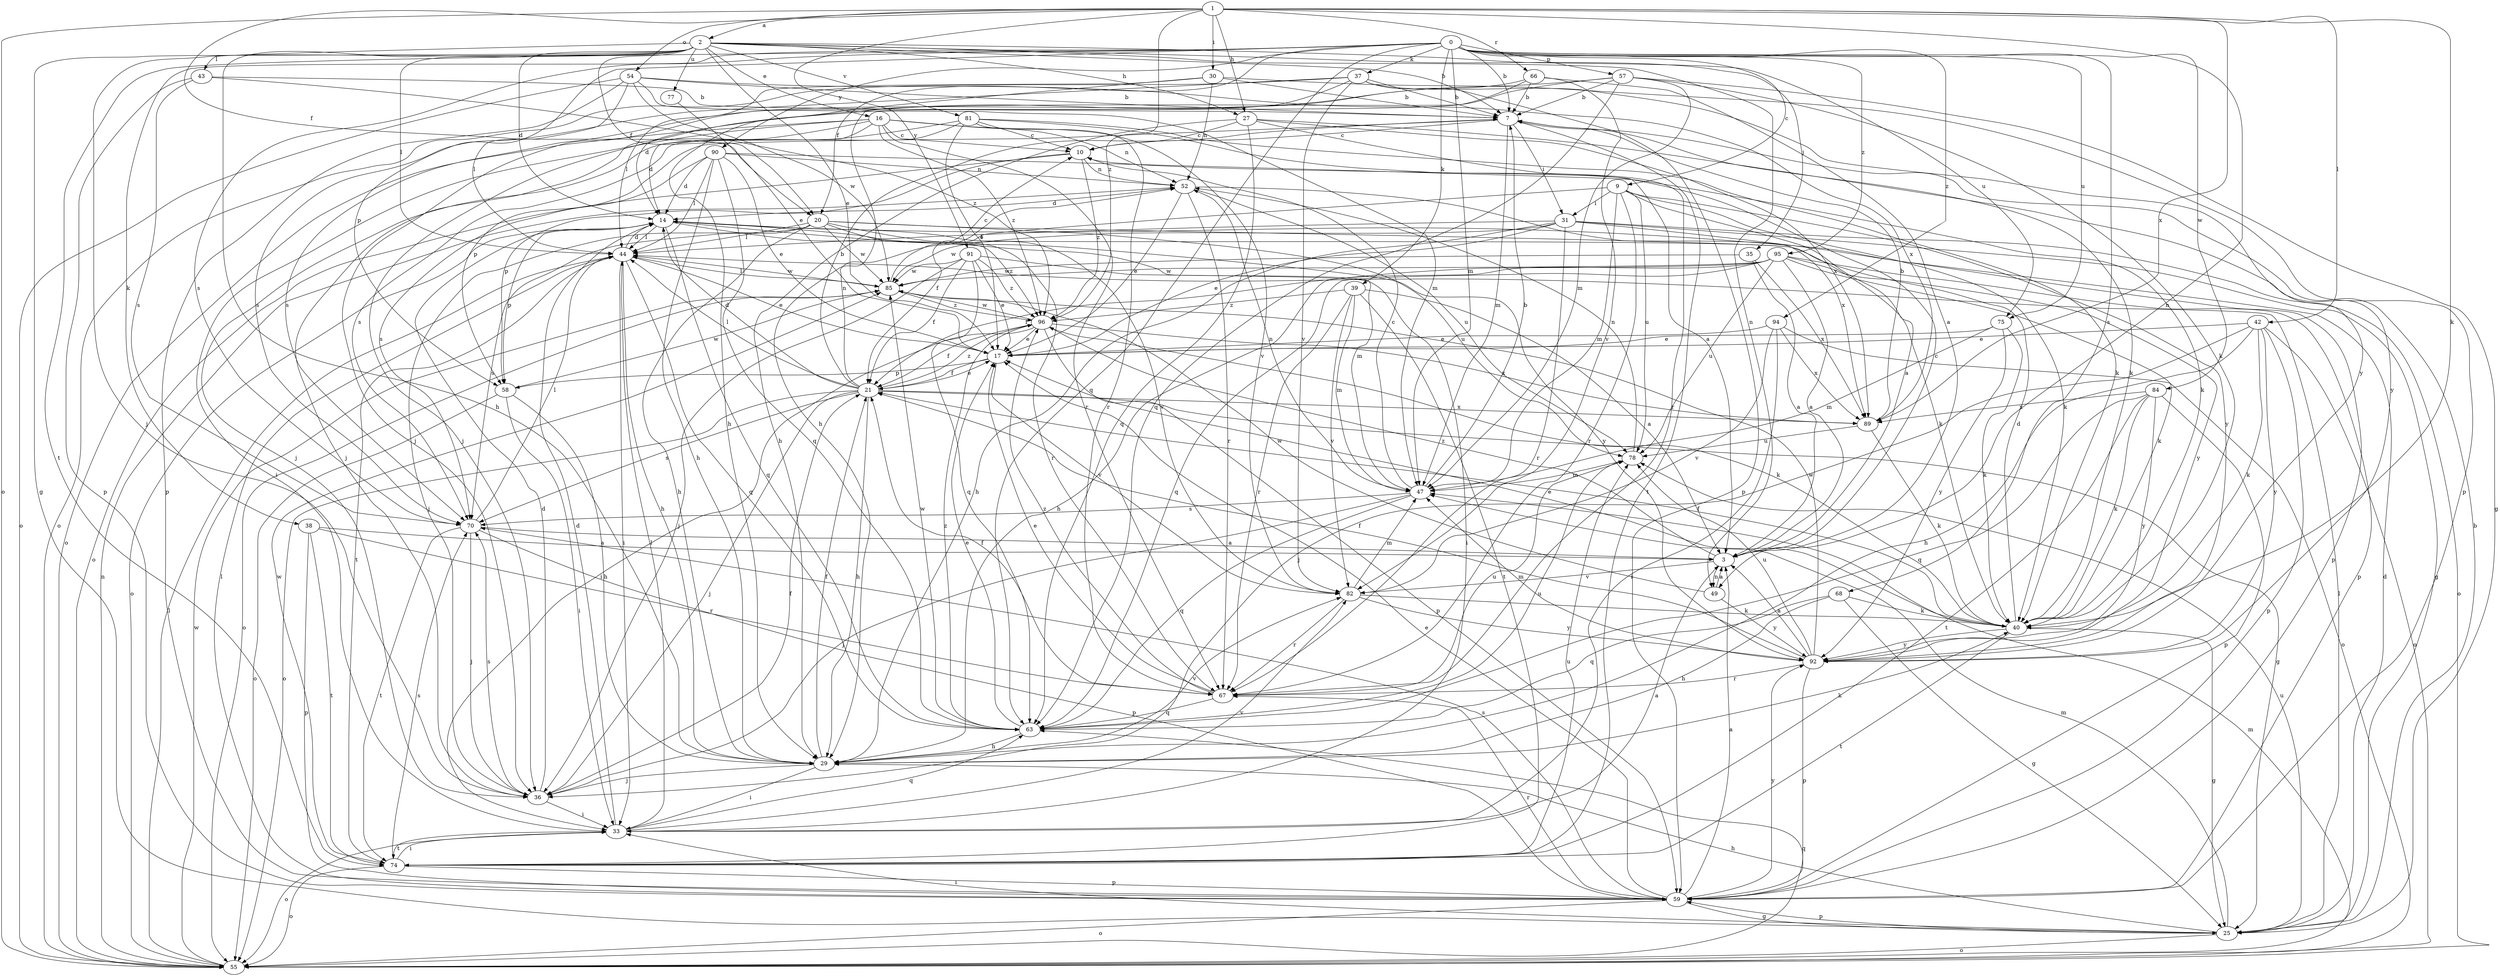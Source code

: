 strict digraph  {
0;
1;
2;
3;
7;
9;
10;
14;
16;
17;
20;
21;
25;
27;
29;
30;
31;
33;
35;
36;
37;
38;
39;
40;
42;
43;
44;
47;
49;
52;
54;
55;
57;
58;
59;
63;
66;
67;
68;
70;
74;
75;
77;
78;
81;
82;
84;
85;
89;
90;
91;
92;
94;
95;
96;
0 -> 7  [label=b];
0 -> 9  [label=c];
0 -> 20  [label=f];
0 -> 37  [label=k];
0 -> 38  [label=k];
0 -> 39  [label=k];
0 -> 47  [label=m];
0 -> 57  [label=p];
0 -> 58  [label=p];
0 -> 63  [label=q];
0 -> 68  [label=s];
0 -> 70  [label=s];
0 -> 74  [label=t];
0 -> 75  [label=u];
0 -> 84  [label=w];
0 -> 90  [label=y];
0 -> 94  [label=z];
0 -> 95  [label=z];
1 -> 2  [label=a];
1 -> 20  [label=f];
1 -> 27  [label=h];
1 -> 30  [label=i];
1 -> 40  [label=k];
1 -> 42  [label=l];
1 -> 49  [label=n];
1 -> 54  [label=o];
1 -> 55  [label=o];
1 -> 66  [label=r];
1 -> 89  [label=x];
1 -> 91  [label=y];
1 -> 96  [label=z];
2 -> 7  [label=b];
2 -> 14  [label=d];
2 -> 16  [label=e];
2 -> 17  [label=e];
2 -> 20  [label=f];
2 -> 25  [label=g];
2 -> 27  [label=h];
2 -> 29  [label=h];
2 -> 35  [label=j];
2 -> 36  [label=j];
2 -> 43  [label=l];
2 -> 44  [label=l];
2 -> 49  [label=n];
2 -> 75  [label=u];
2 -> 77  [label=u];
2 -> 81  [label=v];
3 -> 10  [label=c];
3 -> 49  [label=n];
3 -> 82  [label=v];
3 -> 96  [label=z];
7 -> 10  [label=c];
7 -> 31  [label=i];
7 -> 40  [label=k];
7 -> 47  [label=m];
7 -> 58  [label=p];
7 -> 74  [label=t];
9 -> 3  [label=a];
9 -> 21  [label=f];
9 -> 31  [label=i];
9 -> 40  [label=k];
9 -> 47  [label=m];
9 -> 67  [label=r];
9 -> 78  [label=u];
9 -> 92  [label=y];
10 -> 52  [label=n];
10 -> 55  [label=o];
10 -> 58  [label=p];
10 -> 96  [label=z];
14 -> 44  [label=l];
14 -> 47  [label=m];
14 -> 55  [label=o];
14 -> 58  [label=p];
14 -> 63  [label=q];
14 -> 92  [label=y];
14 -> 96  [label=z];
16 -> 10  [label=c];
16 -> 14  [label=d];
16 -> 33  [label=i];
16 -> 36  [label=j];
16 -> 52  [label=n];
16 -> 55  [label=o];
16 -> 67  [label=r];
16 -> 82  [label=v];
16 -> 96  [label=z];
17 -> 21  [label=f];
17 -> 58  [label=p];
17 -> 82  [label=v];
20 -> 29  [label=h];
20 -> 36  [label=j];
20 -> 40  [label=k];
20 -> 44  [label=l];
20 -> 67  [label=r];
20 -> 70  [label=s];
20 -> 78  [label=u];
20 -> 82  [label=v];
20 -> 85  [label=w];
21 -> 7  [label=b];
21 -> 14  [label=d];
21 -> 17  [label=e];
21 -> 25  [label=g];
21 -> 29  [label=h];
21 -> 36  [label=j];
21 -> 44  [label=l];
21 -> 52  [label=n];
21 -> 55  [label=o];
21 -> 70  [label=s];
21 -> 89  [label=x];
21 -> 96  [label=z];
25 -> 7  [label=b];
25 -> 14  [label=d];
25 -> 29  [label=h];
25 -> 33  [label=i];
25 -> 44  [label=l];
25 -> 47  [label=m];
25 -> 55  [label=o];
25 -> 59  [label=p];
25 -> 78  [label=u];
27 -> 10  [label=c];
27 -> 29  [label=h];
27 -> 63  [label=q];
27 -> 67  [label=r];
27 -> 89  [label=x];
27 -> 92  [label=y];
29 -> 21  [label=f];
29 -> 33  [label=i];
29 -> 36  [label=j];
29 -> 40  [label=k];
29 -> 82  [label=v];
30 -> 7  [label=b];
30 -> 29  [label=h];
30 -> 44  [label=l];
30 -> 52  [label=n];
30 -> 59  [label=p];
31 -> 17  [label=e];
31 -> 25  [label=g];
31 -> 29  [label=h];
31 -> 44  [label=l];
31 -> 55  [label=o];
31 -> 59  [label=p];
31 -> 67  [label=r];
31 -> 85  [label=w];
33 -> 3  [label=a];
33 -> 14  [label=d];
33 -> 44  [label=l];
33 -> 55  [label=o];
33 -> 63  [label=q];
33 -> 74  [label=t];
33 -> 82  [label=v];
35 -> 3  [label=a];
35 -> 85  [label=w];
35 -> 89  [label=x];
36 -> 14  [label=d];
36 -> 21  [label=f];
36 -> 33  [label=i];
36 -> 70  [label=s];
37 -> 7  [label=b];
37 -> 36  [label=j];
37 -> 55  [label=o];
37 -> 59  [label=p];
37 -> 70  [label=s];
37 -> 82  [label=v];
37 -> 92  [label=y];
38 -> 3  [label=a];
38 -> 59  [label=p];
38 -> 67  [label=r];
38 -> 74  [label=t];
39 -> 3  [label=a];
39 -> 47  [label=m];
39 -> 67  [label=r];
39 -> 74  [label=t];
39 -> 82  [label=v];
39 -> 96  [label=z];
40 -> 14  [label=d];
40 -> 17  [label=e];
40 -> 21  [label=f];
40 -> 25  [label=g];
40 -> 74  [label=t];
40 -> 92  [label=y];
42 -> 17  [label=e];
42 -> 29  [label=h];
42 -> 36  [label=j];
42 -> 40  [label=k];
42 -> 55  [label=o];
42 -> 59  [label=p];
42 -> 92  [label=y];
43 -> 7  [label=b];
43 -> 59  [label=p];
43 -> 70  [label=s];
43 -> 96  [label=z];
44 -> 14  [label=d];
44 -> 17  [label=e];
44 -> 29  [label=h];
44 -> 33  [label=i];
44 -> 63  [label=q];
44 -> 74  [label=t];
44 -> 85  [label=w];
47 -> 7  [label=b];
47 -> 10  [label=c];
47 -> 36  [label=j];
47 -> 52  [label=n];
47 -> 63  [label=q];
47 -> 70  [label=s];
49 -> 3  [label=a];
49 -> 85  [label=w];
49 -> 92  [label=y];
52 -> 14  [label=d];
52 -> 17  [label=e];
52 -> 67  [label=r];
52 -> 78  [label=u];
52 -> 89  [label=x];
54 -> 7  [label=b];
54 -> 44  [label=l];
54 -> 47  [label=m];
54 -> 55  [label=o];
54 -> 59  [label=p];
54 -> 85  [label=w];
54 -> 89  [label=x];
55 -> 44  [label=l];
55 -> 47  [label=m];
55 -> 52  [label=n];
55 -> 63  [label=q];
55 -> 85  [label=w];
57 -> 7  [label=b];
57 -> 25  [label=g];
57 -> 36  [label=j];
57 -> 40  [label=k];
57 -> 47  [label=m];
57 -> 63  [label=q];
57 -> 70  [label=s];
58 -> 29  [label=h];
58 -> 33  [label=i];
58 -> 55  [label=o];
58 -> 85  [label=w];
59 -> 3  [label=a];
59 -> 17  [label=e];
59 -> 25  [label=g];
59 -> 44  [label=l];
59 -> 55  [label=o];
59 -> 67  [label=r];
59 -> 70  [label=s];
59 -> 92  [label=y];
63 -> 17  [label=e];
63 -> 29  [label=h];
63 -> 78  [label=u];
63 -> 85  [label=w];
63 -> 96  [label=z];
66 -> 3  [label=a];
66 -> 7  [label=b];
66 -> 14  [label=d];
66 -> 29  [label=h];
66 -> 82  [label=v];
67 -> 17  [label=e];
67 -> 21  [label=f];
67 -> 63  [label=q];
67 -> 78  [label=u];
67 -> 96  [label=z];
68 -> 25  [label=g];
68 -> 29  [label=h];
68 -> 40  [label=k];
68 -> 63  [label=q];
70 -> 3  [label=a];
70 -> 36  [label=j];
70 -> 44  [label=l];
70 -> 59  [label=p];
70 -> 74  [label=t];
74 -> 33  [label=i];
74 -> 55  [label=o];
74 -> 59  [label=p];
74 -> 70  [label=s];
74 -> 78  [label=u];
74 -> 85  [label=w];
75 -> 17  [label=e];
75 -> 40  [label=k];
75 -> 47  [label=m];
75 -> 92  [label=y];
77 -> 17  [label=e];
78 -> 47  [label=m];
78 -> 52  [label=n];
81 -> 3  [label=a];
81 -> 10  [label=c];
81 -> 17  [label=e];
81 -> 36  [label=j];
81 -> 40  [label=k];
81 -> 67  [label=r];
81 -> 70  [label=s];
82 -> 40  [label=k];
82 -> 47  [label=m];
82 -> 67  [label=r];
82 -> 92  [label=y];
84 -> 40  [label=k];
84 -> 59  [label=p];
84 -> 63  [label=q];
84 -> 74  [label=t];
84 -> 89  [label=x];
84 -> 92  [label=y];
85 -> 10  [label=c];
85 -> 44  [label=l];
85 -> 55  [label=o];
85 -> 96  [label=z];
89 -> 7  [label=b];
89 -> 40  [label=k];
89 -> 78  [label=u];
90 -> 14  [label=d];
90 -> 17  [label=e];
90 -> 29  [label=h];
90 -> 40  [label=k];
90 -> 44  [label=l];
90 -> 52  [label=n];
90 -> 63  [label=q];
90 -> 70  [label=s];
91 -> 17  [label=e];
91 -> 21  [label=f];
91 -> 33  [label=i];
91 -> 36  [label=j];
91 -> 63  [label=q];
91 -> 85  [label=w];
91 -> 96  [label=z];
92 -> 3  [label=a];
92 -> 21  [label=f];
92 -> 47  [label=m];
92 -> 59  [label=p];
92 -> 67  [label=r];
92 -> 78  [label=u];
92 -> 85  [label=w];
94 -> 17  [label=e];
94 -> 33  [label=i];
94 -> 55  [label=o];
94 -> 82  [label=v];
94 -> 89  [label=x];
95 -> 3  [label=a];
95 -> 21  [label=f];
95 -> 29  [label=h];
95 -> 40  [label=k];
95 -> 59  [label=p];
95 -> 63  [label=q];
95 -> 78  [label=u];
95 -> 85  [label=w];
95 -> 92  [label=y];
96 -> 17  [label=e];
96 -> 21  [label=f];
96 -> 33  [label=i];
96 -> 40  [label=k];
96 -> 59  [label=p];
96 -> 85  [label=w];
96 -> 89  [label=x];
}
